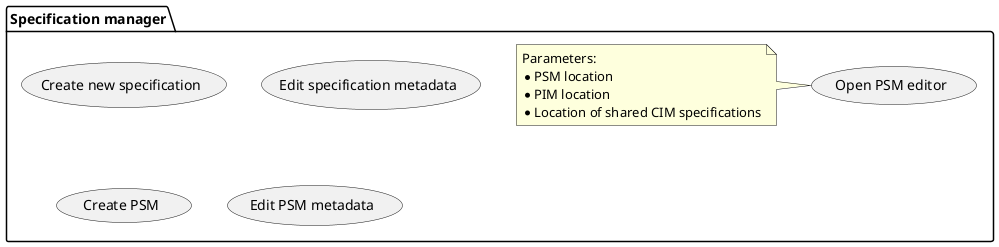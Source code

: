 @startuml

package "Specification manager" {
  usecase "Create new specification" as createSpecification
  usecase "Edit specification metadata" as editMetadata
  usecase "Create PSM" as createPsm
  usecase "Edit PSM metadata" as editPsmMetadata
  usecase "Open PSM editor" as openPsmEditor
  note left
    Parameters:
    * PSM location
    * PIM location
    * Location of shared CIM specifications
  end note 

} 

newpage

package "PSM editor" {
  usecase "Select existing shared specification for a PSM class"
  note left
    Elements with existing CIM
    specifications are higlighted.

    User do not select particular PSM, 
    only a specification.
  end note
}

newpage

package "Generator" {
  usecase "Generate JsonSchema" as generateJson
  usecase "Generate CSVW" as generateCsvw
  usecase "Generate BikeShed" as generateBikeShef
  usecase "Generate XML specification" as generateXml
  usecase "Generate OFN" as generateOfn
  note left 
    Re-used parts are represented as
    links to correspondings specifications.
  end note
  generateOfn --> generateJson
  generateOfn --> generateCsvw
  generateOfn --> generateBikeShef
  generateOfn --> generateXml
}

@enduml